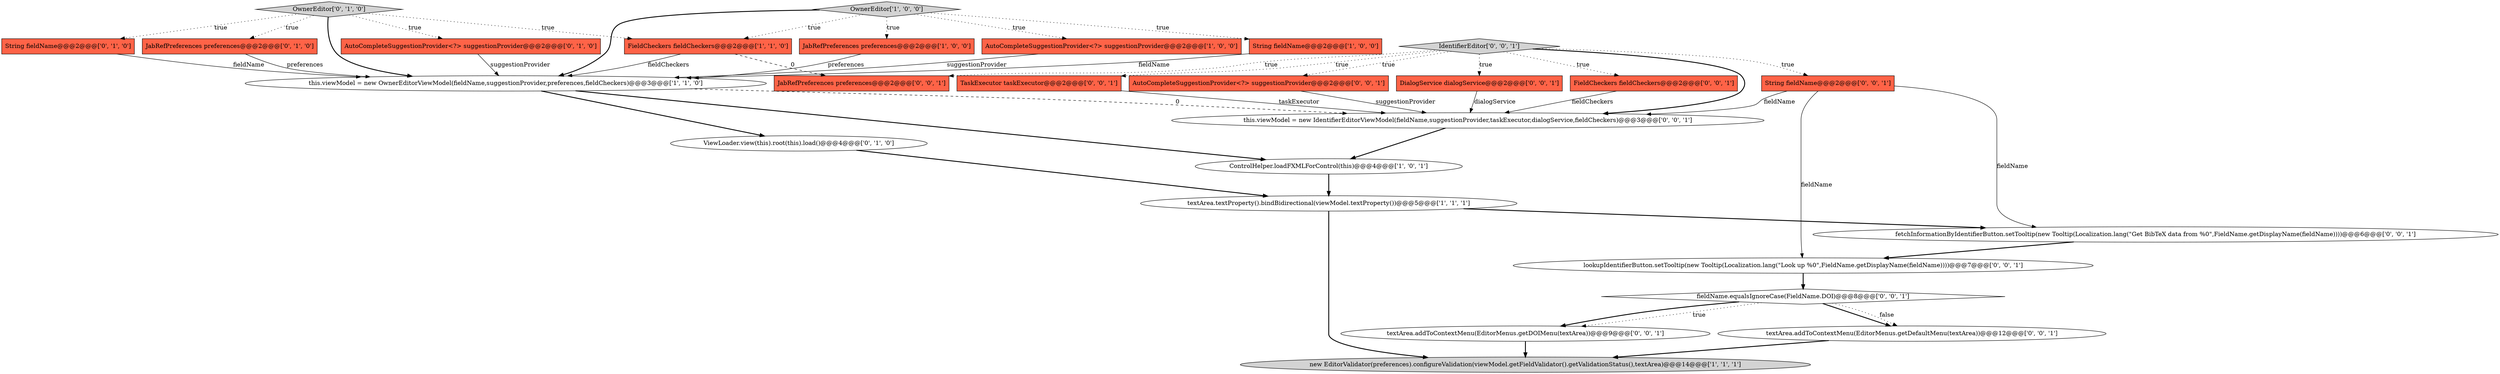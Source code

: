digraph {
7 [style = filled, label = "FieldCheckers fieldCheckers@@@2@@@['1', '1', '0']", fillcolor = tomato, shape = box image = "AAA0AAABBB1BBB"];
22 [style = filled, label = "this.viewModel = new IdentifierEditorViewModel(fieldName,suggestionProvider,taskExecutor,dialogService,fieldCheckers)@@@3@@@['0', '0', '1']", fillcolor = white, shape = ellipse image = "AAA0AAABBB3BBB"];
0 [style = filled, label = "this.viewModel = new OwnerEditorViewModel(fieldName,suggestionProvider,preferences,fieldCheckers)@@@3@@@['1', '1', '0']", fillcolor = white, shape = ellipse image = "AAA0AAABBB1BBB"];
26 [style = filled, label = "JabRefPreferences preferences@@@2@@@['0', '0', '1']", fillcolor = tomato, shape = box image = "AAA0AAABBB3BBB"];
25 [style = filled, label = "DialogService dialogService@@@2@@@['0', '0', '1']", fillcolor = tomato, shape = box image = "AAA0AAABBB3BBB"];
23 [style = filled, label = "IdentifierEditor['0', '0', '1']", fillcolor = lightgray, shape = diamond image = "AAA0AAABBB3BBB"];
21 [style = filled, label = "lookupIdentifierButton.setTooltip(new Tooltip(Localization.lang(\"Look up %0\",FieldName.getDisplayName(fieldName))))@@@7@@@['0', '0', '1']", fillcolor = white, shape = ellipse image = "AAA0AAABBB3BBB"];
13 [style = filled, label = "ViewLoader.view(this).root(this).load()@@@4@@@['0', '1', '0']", fillcolor = white, shape = ellipse image = "AAA0AAABBB2BBB"];
4 [style = filled, label = "AutoCompleteSuggestionProvider<?> suggestionProvider@@@2@@@['1', '0', '0']", fillcolor = tomato, shape = box image = "AAA0AAABBB1BBB"];
17 [style = filled, label = "textArea.addToContextMenu(EditorMenus.getDOIMenu(textArea))@@@9@@@['0', '0', '1']", fillcolor = white, shape = ellipse image = "AAA0AAABBB3BBB"];
6 [style = filled, label = "OwnerEditor['1', '0', '0']", fillcolor = lightgray, shape = diamond image = "AAA0AAABBB1BBB"];
20 [style = filled, label = "fetchInformationByIdentifierButton.setTooltip(new Tooltip(Localization.lang(\"Get BibTeX data from %0\",FieldName.getDisplayName(fieldName))))@@@6@@@['0', '0', '1']", fillcolor = white, shape = ellipse image = "AAA0AAABBB3BBB"];
5 [style = filled, label = "textArea.textProperty().bindBidirectional(viewModel.textProperty())@@@5@@@['1', '1', '1']", fillcolor = white, shape = ellipse image = "AAA0AAABBB1BBB"];
18 [style = filled, label = "TaskExecutor taskExecutor@@@2@@@['0', '0', '1']", fillcolor = tomato, shape = box image = "AAA0AAABBB3BBB"];
12 [style = filled, label = "String fieldName@@@2@@@['0', '1', '0']", fillcolor = tomato, shape = box image = "AAA0AAABBB2BBB"];
2 [style = filled, label = "new EditorValidator(preferences).configureValidation(viewModel.getFieldValidator().getValidationStatus(),textArea)@@@14@@@['1', '1', '1']", fillcolor = lightgray, shape = ellipse image = "AAA0AAABBB1BBB"];
3 [style = filled, label = "String fieldName@@@2@@@['1', '0', '0']", fillcolor = tomato, shape = box image = "AAA0AAABBB1BBB"];
8 [style = filled, label = "ControlHelper.loadFXMLForControl(this)@@@4@@@['1', '0', '1']", fillcolor = white, shape = ellipse image = "AAA0AAABBB1BBB"];
15 [style = filled, label = "AutoCompleteSuggestionProvider<?> suggestionProvider@@@2@@@['0', '0', '1']", fillcolor = tomato, shape = box image = "AAA0AAABBB3BBB"];
11 [style = filled, label = "JabRefPreferences preferences@@@2@@@['0', '1', '0']", fillcolor = tomato, shape = box image = "AAA0AAABBB2BBB"];
14 [style = filled, label = "String fieldName@@@2@@@['0', '0', '1']", fillcolor = tomato, shape = box image = "AAA0AAABBB3BBB"];
1 [style = filled, label = "JabRefPreferences preferences@@@2@@@['1', '0', '0']", fillcolor = tomato, shape = box image = "AAA0AAABBB1BBB"];
10 [style = filled, label = "OwnerEditor['0', '1', '0']", fillcolor = lightgray, shape = diamond image = "AAA0AAABBB2BBB"];
19 [style = filled, label = "FieldCheckers fieldCheckers@@@2@@@['0', '0', '1']", fillcolor = tomato, shape = box image = "AAA0AAABBB3BBB"];
9 [style = filled, label = "AutoCompleteSuggestionProvider<?> suggestionProvider@@@2@@@['0', '1', '0']", fillcolor = tomato, shape = box image = "AAA0AAABBB2BBB"];
24 [style = filled, label = "fieldName.equalsIgnoreCase(FieldName.DOI)@@@8@@@['0', '0', '1']", fillcolor = white, shape = diamond image = "AAA0AAABBB3BBB"];
16 [style = filled, label = "textArea.addToContextMenu(EditorMenus.getDefaultMenu(textArea))@@@12@@@['0', '0', '1']", fillcolor = white, shape = ellipse image = "AAA0AAABBB3BBB"];
15->22 [style = solid, label="suggestionProvider"];
10->12 [style = dotted, label="true"];
18->22 [style = solid, label="taskExecutor"];
0->13 [style = bold, label=""];
14->22 [style = solid, label="fieldName"];
5->20 [style = bold, label=""];
19->22 [style = solid, label="fieldCheckers"];
24->17 [style = dotted, label="true"];
6->1 [style = dotted, label="true"];
7->0 [style = solid, label="fieldCheckers"];
11->0 [style = solid, label="preferences"];
6->0 [style = bold, label=""];
21->24 [style = bold, label=""];
23->19 [style = dotted, label="true"];
16->2 [style = bold, label=""];
3->0 [style = solid, label="fieldName"];
10->9 [style = dotted, label="true"];
14->20 [style = solid, label="fieldName"];
0->22 [style = dashed, label="0"];
9->0 [style = solid, label="suggestionProvider"];
20->21 [style = bold, label=""];
14->21 [style = solid, label="fieldName"];
22->8 [style = bold, label=""];
24->16 [style = bold, label=""];
23->14 [style = dotted, label="true"];
5->2 [style = bold, label=""];
23->26 [style = dotted, label="true"];
23->22 [style = bold, label=""];
23->18 [style = dotted, label="true"];
8->5 [style = bold, label=""];
17->2 [style = bold, label=""];
6->4 [style = dotted, label="true"];
10->11 [style = dotted, label="true"];
4->0 [style = solid, label="suggestionProvider"];
10->0 [style = bold, label=""];
24->17 [style = bold, label=""];
0->8 [style = bold, label=""];
25->22 [style = solid, label="dialogService"];
13->5 [style = bold, label=""];
6->7 [style = dotted, label="true"];
23->15 [style = dotted, label="true"];
6->3 [style = dotted, label="true"];
24->16 [style = dotted, label="false"];
7->26 [style = dashed, label="0"];
1->0 [style = solid, label="preferences"];
23->25 [style = dotted, label="true"];
10->7 [style = dotted, label="true"];
12->0 [style = solid, label="fieldName"];
}
